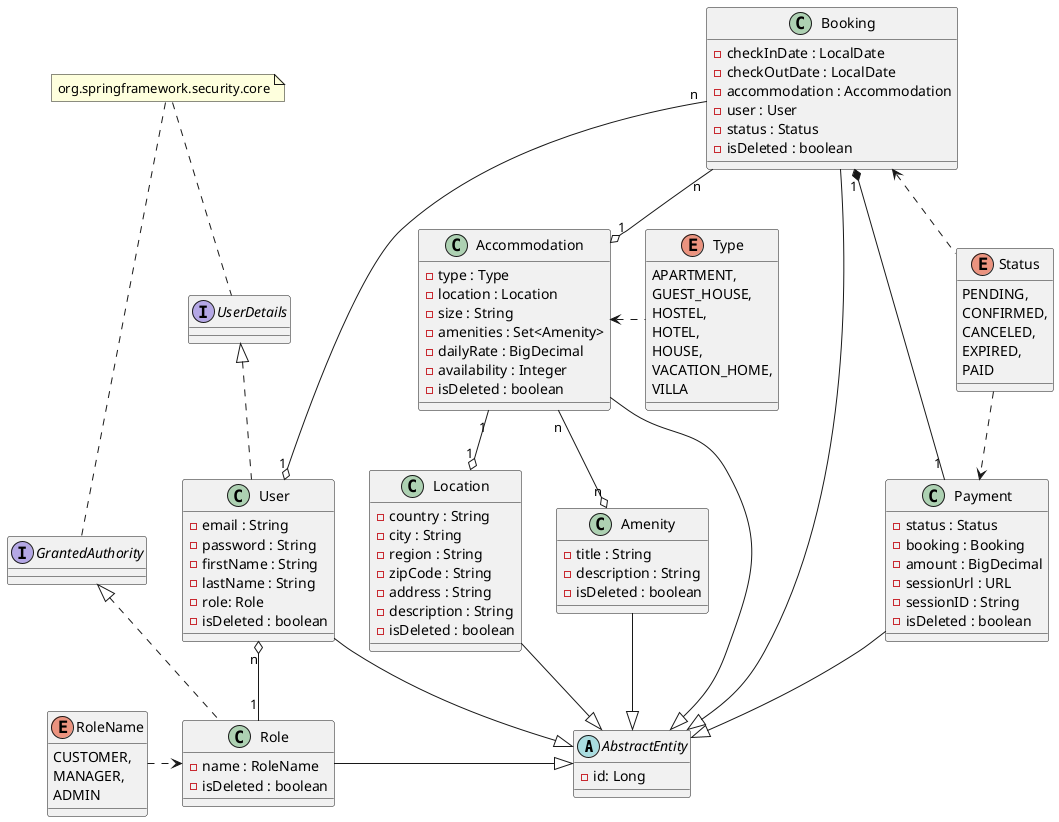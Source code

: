 @startuml

abstract class AbstractEntity {
- id: Long
}
interface UserDetails
interface GrantedAuthority

class Accommodation {
- type : Type
- location : Location
- size : String
- amenities : Set<Amenity>
- dailyRate : BigDecimal
- availability : Integer
- isDeleted : boolean
}

class Location {
- country : String
- city : String
- region : String
- zipCode : String
- address : String
- description : String
- isDeleted : boolean
}

class Amenity {
- title : String
- description : String
- isDeleted : boolean
}

class Role {
- name : RoleName
- isDeleted : boolean
}


class User {
- email : String
- password : String
- firstName : String
- lastName : String
- role: Role
- isDeleted : boolean
}

class Booking {
- checkInDate : LocalDate
- checkOutDate : LocalDate
- accommodation : Accommodation
- user : User
- status : Status
- isDeleted : boolean
}

class Payment {
- status : Status
- booking : Booking
- amount : BigDecimal
- sessionUrl : URL
- sessionID : String
- isDeleted : boolean
}

enum Type {
    APARTMENT,
    GUEST_HOUSE,
    HOSTEL,
    HOTEL,
    HOUSE,
    VACATION_HOME,
    VILLA
}

enum RoleName {
    CUSTOMER,
    MANAGER,
    ADMIN
}

enum Status {
    PENDING,
    CONFIRMED,
    CANCELED,
    EXPIRED,
    PAID
}

note "org.springframework.security.core" as MyNote
MyNote .. UserDetails
MyNote .. GrantedAuthority

UserDetails <|.. User
GrantedAuthority <|.. Role

Booking --|> AbstractEntity
User -|> AbstractEntity
Role -|> AbstractEntity
Accommodation --|> AbstractEntity
Location --|> AbstractEntity
Payment --|> AbstractEntity
Amenity --|> AbstractEntity

User "n" o-- "1" Role
Booking "n" --o "1" User
Accommodation "n" --o "n" Amenity
Accommodation "1" --o "1" Location
Booking "n" -o "1" Accommodation
Booking "1" *-- "1" Payment

RoleName .> Role
Accommodation <. Type
Status ..> Payment
Booking <.. Status
@enduml
